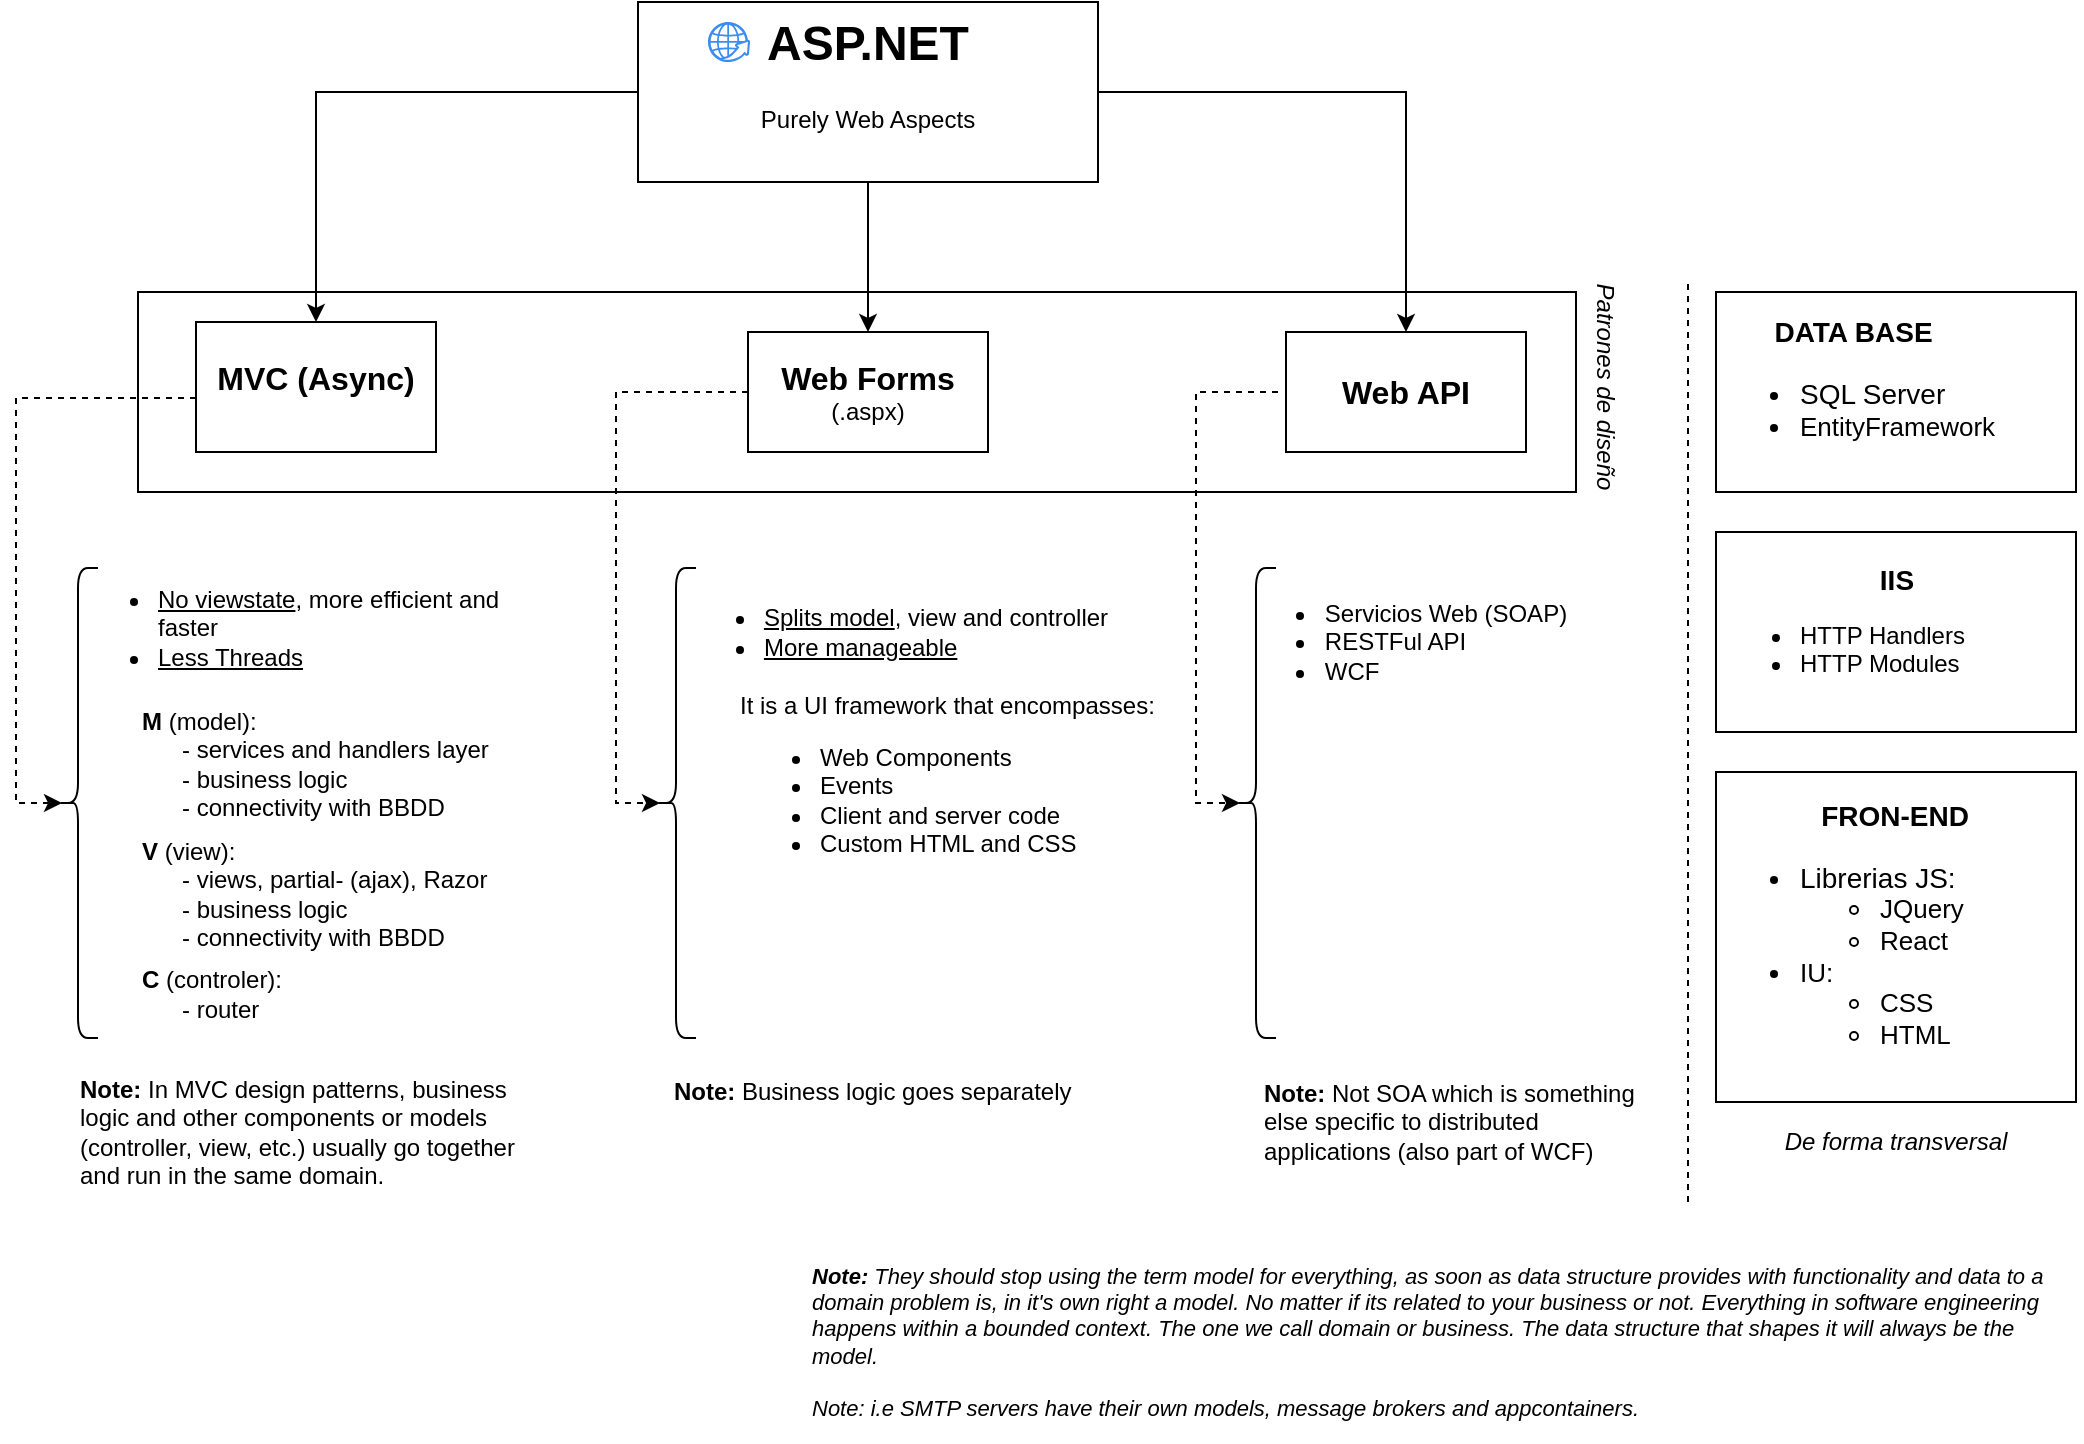 <mxfile version="24.2.5" type="device">
  <diagram name="Page-1" id="0UeVFJEmryhSao877Ihp">
    <mxGraphModel dx="1434" dy="844" grid="1" gridSize="10" guides="1" tooltips="1" connect="1" arrows="1" fold="1" page="1" pageScale="1" pageWidth="1100" pageHeight="850" math="0" shadow="0">
      <root>
        <mxCell id="0" />
        <mxCell id="1" parent="0" />
        <mxCell id="NfisqH-48eTH9140C7nL-9" value="" style="rounded=0;whiteSpace=wrap;html=1;" parent="1" vertex="1">
          <mxGeometry x="95" y="185" width="719" height="100" as="geometry" />
        </mxCell>
        <mxCell id="NfisqH-48eTH9140C7nL-10" style="edgeStyle=orthogonalEdgeStyle;rounded=0;orthogonalLoop=1;jettySize=auto;html=1;entryX=0.5;entryY=0;entryDx=0;entryDy=0;" parent="1" source="NfisqH-48eTH9140C7nL-13" target="NfisqH-48eTH9140C7nL-14" edge="1">
          <mxGeometry relative="1" as="geometry">
            <mxPoint x="345" y="100" as="sourcePoint" />
          </mxGeometry>
        </mxCell>
        <mxCell id="NfisqH-48eTH9140C7nL-11" style="edgeStyle=orthogonalEdgeStyle;rounded=0;orthogonalLoop=1;jettySize=auto;html=1;entryX=0.5;entryY=0;entryDx=0;entryDy=0;exitX=0.5;exitY=1;exitDx=0;exitDy=0;" parent="1" source="NfisqH-48eTH9140C7nL-13" target="NfisqH-48eTH9140C7nL-15" edge="1">
          <mxGeometry relative="1" as="geometry">
            <mxPoint x="435" y="145" as="sourcePoint" />
          </mxGeometry>
        </mxCell>
        <mxCell id="NfisqH-48eTH9140C7nL-12" style="edgeStyle=orthogonalEdgeStyle;rounded=0;orthogonalLoop=1;jettySize=auto;html=1;exitX=1;exitY=0.5;exitDx=0;exitDy=0;" parent="1" source="NfisqH-48eTH9140C7nL-13" target="NfisqH-48eTH9140C7nL-16" edge="1">
          <mxGeometry relative="1" as="geometry">
            <mxPoint x="525" y="100" as="sourcePoint" />
          </mxGeometry>
        </mxCell>
        <mxCell id="NfisqH-48eTH9140C7nL-13" value="&lt;h1 style=&quot;margin-top: 0px;&quot;&gt;ASP.NET&lt;/h1&gt;&lt;p&gt;Purely Web Aspects&lt;/p&gt;" style="text;html=1;whiteSpace=wrap;overflow=hidden;rounded=0;align=center;strokeColor=default;fillColor=none;" parent="1" vertex="1">
          <mxGeometry x="345" y="40" width="230" height="90" as="geometry" />
        </mxCell>
        <mxCell id="NfisqH-48eTH9140C7nL-29" style="edgeStyle=orthogonalEdgeStyle;rounded=0;orthogonalLoop=1;jettySize=auto;html=1;entryX=0.1;entryY=0.5;entryDx=0;entryDy=0;entryPerimeter=0;dashed=1;" parent="1" source="NfisqH-48eTH9140C7nL-14" target="NfisqH-48eTH9140C7nL-23" edge="1">
          <mxGeometry relative="1" as="geometry">
            <mxPoint x="124" y="430" as="targetPoint" />
            <Array as="points">
              <mxPoint x="34" y="238" />
              <mxPoint x="34" y="441" />
            </Array>
          </mxGeometry>
        </mxCell>
        <mxCell id="NfisqH-48eTH9140C7nL-14" value="&lt;h1 style=&quot;margin-top: 0px; font-size: 16px;&quot;&gt;MVC (Async)&lt;/h1&gt;" style="rounded=0;whiteSpace=wrap;html=1;" parent="1" vertex="1">
          <mxGeometry x="124" y="200" width="120" height="65" as="geometry" />
        </mxCell>
        <mxCell id="NfisqH-48eTH9140C7nL-15" value="&lt;b&gt;&lt;font style=&quot;font-size: 16px;&quot;&gt;Web Forms &lt;/font&gt;&lt;/b&gt;(.aspx)" style="rounded=0;whiteSpace=wrap;html=1;" parent="1" vertex="1">
          <mxGeometry x="400" y="205" width="120" height="60" as="geometry" />
        </mxCell>
        <mxCell id="NfisqH-48eTH9140C7nL-16" value="&lt;b&gt;&lt;font style=&quot;font-size: 16px;&quot;&gt;Web API&lt;/font&gt;&lt;/b&gt;" style="rounded=0;whiteSpace=wrap;html=1;" parent="1" vertex="1">
          <mxGeometry x="669" y="205" width="120" height="60" as="geometry" />
        </mxCell>
        <mxCell id="NfisqH-48eTH9140C7nL-18" value="Patrones de diseño" style="text;html=1;align=center;verticalAlign=middle;whiteSpace=wrap;rounded=0;fontStyle=2;direction=west;rotation=90;" parent="1" vertex="1">
          <mxGeometry x="764" y="217.5" width="130" height="30" as="geometry" />
        </mxCell>
        <mxCell id="NfisqH-48eTH9140C7nL-23" value="" style="shape=curlyBracket;whiteSpace=wrap;html=1;rounded=1;labelPosition=left;verticalLabelPosition=middle;align=right;verticalAlign=middle;" parent="1" vertex="1">
          <mxGeometry x="55" y="323" width="20" height="235" as="geometry" />
        </mxCell>
        <mxCell id="NfisqH-48eTH9140C7nL-26" value="&lt;b style=&quot;&quot;&gt;M&lt;/b&gt;&amp;nbsp;(model):&lt;div&gt;&amp;nbsp; &amp;nbsp; &amp;nbsp; - services and handlers layer&lt;div&gt;&amp;nbsp; &amp;nbsp; &amp;nbsp; - business logic&lt;/div&gt;&lt;div&gt;&amp;nbsp; &amp;nbsp; &amp;nbsp; - connectivity with BBDD&lt;/div&gt;&lt;/div&gt;" style="text;html=1;align=left;verticalAlign=middle;whiteSpace=wrap;rounded=0;" parent="1" vertex="1">
          <mxGeometry x="95" y="388" width="199" height="65" as="geometry" />
        </mxCell>
        <mxCell id="NfisqH-48eTH9140C7nL-27" value="&lt;b style=&quot;&quot;&gt;V&amp;nbsp;&lt;/b&gt;(view):&lt;div&gt;&amp;nbsp; &amp;nbsp; &amp;nbsp; - views, partial- (ajax), Razor&lt;div&gt;&amp;nbsp; &amp;nbsp; &amp;nbsp; - business logic&lt;/div&gt;&lt;div&gt;&amp;nbsp; &amp;nbsp; &amp;nbsp; - connectivity with BBDD&lt;/div&gt;&lt;/div&gt;" style="text;html=1;align=left;verticalAlign=middle;whiteSpace=wrap;rounded=0;" parent="1" vertex="1">
          <mxGeometry x="95" y="453" width="199" height="65" as="geometry" />
        </mxCell>
        <mxCell id="NfisqH-48eTH9140C7nL-28" value="&lt;b style=&quot;&quot;&gt;C&amp;nbsp;&lt;/b&gt;(controler):&lt;div&gt;&amp;nbsp; &amp;nbsp; &amp;nbsp; - router&lt;/div&gt;" style="text;html=1;align=left;verticalAlign=middle;whiteSpace=wrap;rounded=0;" parent="1" vertex="1">
          <mxGeometry x="95" y="518" width="250" height="35" as="geometry" />
        </mxCell>
        <mxCell id="NfisqH-48eTH9140C7nL-30" value="&lt;b&gt;Note:&lt;/b&gt; In MVC design patterns, business logic and other components or models (controller, view, etc.) usually go together and run in the same domain." style="text;html=1;align=left;verticalAlign=middle;whiteSpace=wrap;rounded=0;" parent="1" vertex="1">
          <mxGeometry x="64" y="570" width="238" height="70" as="geometry" />
        </mxCell>
        <mxCell id="NfisqH-48eTH9140C7nL-31" value="" style="shape=curlyBracket;whiteSpace=wrap;html=1;rounded=1;labelPosition=left;verticalLabelPosition=middle;align=right;verticalAlign=middle;" parent="1" vertex="1">
          <mxGeometry x="354" y="323" width="20" height="235" as="geometry" />
        </mxCell>
        <mxCell id="NfisqH-48eTH9140C7nL-32" value="&lt;ul style=&quot;text-align: left;&quot;&gt;&lt;li style=&quot;&quot;&gt;&lt;u&gt;Splits model&lt;/u&gt;, view and controller&lt;br&gt;&lt;/li&gt;&lt;li style=&quot;&quot;&gt;&lt;u&gt;More manageable&lt;/u&gt;&lt;br&gt;&lt;/li&gt;&lt;/ul&gt;" style="text;html=1;align=center;verticalAlign=middle;whiteSpace=wrap;rounded=0;" parent="1" vertex="1">
          <mxGeometry x="354" y="325" width="240" height="60" as="geometry" />
        </mxCell>
        <mxCell id="NfisqH-48eTH9140C7nL-33" style="edgeStyle=orthogonalEdgeStyle;rounded=0;orthogonalLoop=1;jettySize=auto;html=1;entryX=0.1;entryY=0.5;entryDx=0;entryDy=0;entryPerimeter=0;dashed=1;" parent="1" source="NfisqH-48eTH9140C7nL-15" target="NfisqH-48eTH9140C7nL-31" edge="1">
          <mxGeometry relative="1" as="geometry">
            <Array as="points">
              <mxPoint x="334" y="235" />
              <mxPoint x="334" y="441" />
            </Array>
          </mxGeometry>
        </mxCell>
        <mxCell id="NfisqH-48eTH9140C7nL-34" value="&lt;ul style=&quot;text-align: left;&quot;&gt;&lt;li style=&quot;&quot;&gt;&lt;u&gt;No viewstate&lt;/u&gt;, more efficient and faster&lt;/li&gt;&lt;li style=&quot;&quot;&gt;&lt;u style=&quot;background-color: initial;&quot;&gt;Less Threads&lt;/u&gt;&lt;/li&gt;&lt;/ul&gt;" style="text;html=1;align=center;verticalAlign=middle;whiteSpace=wrap;rounded=0;" parent="1" vertex="1">
          <mxGeometry x="64" y="323" width="240" height="60" as="geometry" />
        </mxCell>
        <mxCell id="NfisqH-48eTH9140C7nL-35" value="It is a UI framework that encompasses:&lt;div&gt;&lt;ul&gt;&lt;li&gt;Web Components&lt;/li&gt;&lt;li&gt;Events&lt;/li&gt;&lt;li&gt;Client and server code&lt;/li&gt;&lt;li&gt;Custom HTML and CSS&lt;/li&gt;&lt;/ul&gt;&lt;/div&gt;" style="text;html=1;align=left;verticalAlign=middle;whiteSpace=wrap;rounded=0;" parent="1" vertex="1">
          <mxGeometry x="394" y="388" width="238" height="87" as="geometry" />
        </mxCell>
        <mxCell id="NfisqH-48eTH9140C7nL-37" value="&lt;b&gt;Note:&lt;/b&gt; Business logic goes separately" style="text;html=1;align=left;verticalAlign=middle;whiteSpace=wrap;rounded=0;" parent="1" vertex="1">
          <mxGeometry x="361" y="570" width="226" height="30" as="geometry" />
        </mxCell>
        <mxCell id="NfisqH-48eTH9140C7nL-38" value="" style="shape=curlyBracket;whiteSpace=wrap;html=1;rounded=1;labelPosition=left;verticalLabelPosition=middle;align=right;verticalAlign=middle;" parent="1" vertex="1">
          <mxGeometry x="644" y="323" width="20" height="235" as="geometry" />
        </mxCell>
        <mxCell id="NfisqH-48eTH9140C7nL-39" value="&lt;ul style=&quot;text-align: left;&quot;&gt;&lt;li style=&quot;&quot;&gt;Servicios Web (SOAP)&lt;/li&gt;&lt;li style=&quot;&quot;&gt;&lt;span style=&quot;background-color: initial;&quot;&gt;RESTFul API&lt;/span&gt;&lt;/li&gt;&lt;li style=&quot;&quot;&gt;&lt;span style=&quot;background-color: initial;&quot;&gt;WCF&lt;/span&gt;&lt;/li&gt;&lt;/ul&gt;" style="text;html=1;align=center;verticalAlign=middle;whiteSpace=wrap;rounded=0;" parent="1" vertex="1">
          <mxGeometry x="644" y="330" width="170" height="60" as="geometry" />
        </mxCell>
        <mxCell id="NfisqH-48eTH9140C7nL-40" style="edgeStyle=orthogonalEdgeStyle;rounded=0;orthogonalLoop=1;jettySize=auto;html=1;entryX=0.1;entryY=0.5;entryDx=0;entryDy=0;entryPerimeter=0;dashed=1;" parent="1" target="NfisqH-48eTH9140C7nL-38" edge="1">
          <mxGeometry relative="1" as="geometry">
            <mxPoint x="665" y="235" as="sourcePoint" />
            <Array as="points">
              <mxPoint x="624" y="235" />
              <mxPoint x="624" y="441" />
            </Array>
          </mxGeometry>
        </mxCell>
        <mxCell id="NfisqH-48eTH9140C7nL-42" value="&lt;b&gt;Note: &lt;/b&gt;Not SOA which is something else specific to distributed applications (also part of WCF)" style="text;html=1;align=left;verticalAlign=middle;whiteSpace=wrap;rounded=0;" parent="1" vertex="1">
          <mxGeometry x="656" y="570" width="194" height="60" as="geometry" />
        </mxCell>
        <mxCell id="NfisqH-48eTH9140C7nL-43" value="&lt;div style=&quot;text-align: center; font-size: 14px;&quot;&gt;&lt;b style=&quot;background-color: initial;&quot;&gt;&lt;font style=&quot;font-size: 14px;&quot;&gt;&amp;nbsp; &amp;nbsp; &amp;nbsp; &amp;nbsp; &amp;nbsp; &amp;nbsp; &amp;nbsp;FRON-END&lt;/font&gt;&lt;/b&gt;&lt;/div&gt;&lt;div style=&quot;font-size: 14px;&quot;&gt;&lt;ul style=&quot;&quot;&gt;&lt;li&gt;&lt;span style=&quot;background-color: initial;&quot;&gt;Librerias JS:&lt;/span&gt;&lt;/li&gt;&lt;ul style=&quot;font-size: 13px;&quot;&gt;&lt;li style=&quot;&quot;&gt;&lt;span style=&quot;background-color: initial;&quot;&gt;JQuery&lt;/span&gt;&lt;/li&gt;&lt;li style=&quot;&quot;&gt;&lt;span style=&quot;background-color: initial;&quot;&gt;React&lt;/span&gt;&lt;/li&gt;&lt;/ul&gt;&lt;li style=&quot;font-size: 13px;&quot;&gt;IU:&lt;/li&gt;&lt;ul style=&quot;font-size: 13px;&quot;&gt;&lt;li style=&quot;text-align: left;&quot;&gt;&lt;span style=&quot;background-color: initial;&quot;&gt;CSS&lt;/span&gt;&lt;/li&gt;&lt;li style=&quot;text-align: left;&quot;&gt;&lt;span style=&quot;background-color: initial;&quot;&gt;HTML&lt;/span&gt;&lt;/li&gt;&lt;/ul&gt;&lt;/ul&gt;&lt;/div&gt;" style="rounded=0;whiteSpace=wrap;html=1;flipV=1;direction=west;rotation=0;align=left;" parent="1" vertex="1">
          <mxGeometry x="884" y="425" width="180" height="165" as="geometry" />
        </mxCell>
        <mxCell id="NfisqH-48eTH9140C7nL-46" value="&lt;div style=&quot;font-size: 14px;&quot;&gt;&lt;b style=&quot;background-color: initial;&quot;&gt;&lt;font style=&quot;font-size: 14px;&quot;&gt;&amp;nbsp; &amp;nbsp; &amp;nbsp; &amp;nbsp;DATA BASE&lt;/font&gt;&lt;/b&gt;&lt;/div&gt;&lt;ul style=&quot;font-size: 14px;&quot;&gt;&lt;li style=&quot;&quot;&gt;SQL Server&lt;/li&gt;&lt;li style=&quot;font-size: 13px;&quot;&gt;&lt;span style=&quot;background-color: initial;&quot;&gt;EntityFramework&lt;/span&gt;&lt;/li&gt;&lt;/ul&gt;" style="rounded=0;whiteSpace=wrap;html=1;flipV=1;direction=west;rotation=0;align=left;" parent="1" vertex="1">
          <mxGeometry x="884" y="185" width="180" height="100" as="geometry" />
        </mxCell>
        <mxCell id="NfisqH-48eTH9140C7nL-48" value="&lt;div style=&quot;font-size: 11px;&quot;&gt;&lt;font style=&quot;font-size: 11px;&quot;&gt;&lt;i&gt;&lt;b&gt;Note: &lt;/b&gt;They should stop using the term model for everything, as soon as data structure provides with functionality and data to a domain problem is, in it&#39;s own right a model. No matter if its related to your business or not. Everything in software engineering happens within a bounded context. The one we call domain or business. The data structure that shapes it will always be the model.&lt;/i&gt;&lt;/font&gt;&lt;/div&gt;&lt;div style=&quot;font-size: 11px;&quot;&gt;&lt;font style=&quot;font-size: 11px;&quot;&gt;&lt;i&gt;&lt;br&gt;&lt;/i&gt;&lt;/font&gt;&lt;/div&gt;&lt;div style=&quot;font-size: 11px;&quot;&gt;&lt;font style=&quot;font-size: 11px;&quot;&gt;&lt;i&gt;Note: i.e SMTP servers have their own models, message brokers and appcontainers.&lt;/i&gt;&lt;/font&gt;&lt;/div&gt;" style="text;html=1;align=left;verticalAlign=middle;whiteSpace=wrap;rounded=0;" parent="1" vertex="1">
          <mxGeometry x="430" y="660" width="637" height="100" as="geometry" />
        </mxCell>
        <mxCell id="_uEc0Xsb1bxn_ng6fuq2-1" style="edgeStyle=orthogonalEdgeStyle;rounded=0;orthogonalLoop=1;jettySize=auto;html=1;exitX=0.5;exitY=1;exitDx=0;exitDy=0;" parent="1" source="NfisqH-48eTH9140C7nL-42" target="NfisqH-48eTH9140C7nL-42" edge="1">
          <mxGeometry relative="1" as="geometry" />
        </mxCell>
        <mxCell id="_uEc0Xsb1bxn_ng6fuq2-3" value="" style="sketch=0;html=1;aspect=fixed;strokeColor=none;shadow=0;fillColor=#3B8DF1;verticalAlign=top;labelPosition=center;verticalLabelPosition=bottom;shape=mxgraph.gcp2.globe_world" parent="1" vertex="1">
          <mxGeometry x="380" y="50" width="21.05" height="20" as="geometry" />
        </mxCell>
        <mxCell id="_uEc0Xsb1bxn_ng6fuq2-9" value="" style="endArrow=none;dashed=1;html=1;rounded=0;" parent="1" edge="1">
          <mxGeometry width="50" height="50" relative="1" as="geometry">
            <mxPoint x="870" y="640" as="sourcePoint" />
            <mxPoint x="870" y="180" as="targetPoint" />
          </mxGeometry>
        </mxCell>
        <mxCell id="_uEc0Xsb1bxn_ng6fuq2-10" value="De forma transversal" style="text;html=1;align=center;verticalAlign=middle;whiteSpace=wrap;rounded=0;fontStyle=2;direction=west;rotation=0;" parent="1" vertex="1">
          <mxGeometry x="909" y="595" width="130" height="30" as="geometry" />
        </mxCell>
        <mxCell id="e9PnDWH8C_Nxk6azWH2l-1" value="&lt;div style=&quot;text-align: center;&quot;&gt;&lt;b style=&quot;background-color: initial;&quot;&gt;&lt;font style=&quot;font-size: 14px;&quot;&gt;&amp;nbsp; &amp;nbsp; &amp;nbsp; &amp;nbsp; &amp;nbsp; &amp;nbsp; &amp;nbsp; IIS&lt;/font&gt;&lt;/b&gt;&lt;/div&gt;&lt;ul&gt;&lt;li style=&quot;text-align: center;&quot;&gt;HTTP Handlers&lt;/li&gt;&lt;li style=&quot;&quot;&gt;&lt;span style=&quot;background-color: initial;&quot;&gt;HTTP Modules&lt;/span&gt;&lt;/li&gt;&lt;/ul&gt;" style="rounded=0;whiteSpace=wrap;html=1;flipV=1;direction=west;rotation=0;align=left;" parent="1" vertex="1">
          <mxGeometry x="884" y="305" width="180" height="100" as="geometry" />
        </mxCell>
      </root>
    </mxGraphModel>
  </diagram>
</mxfile>
